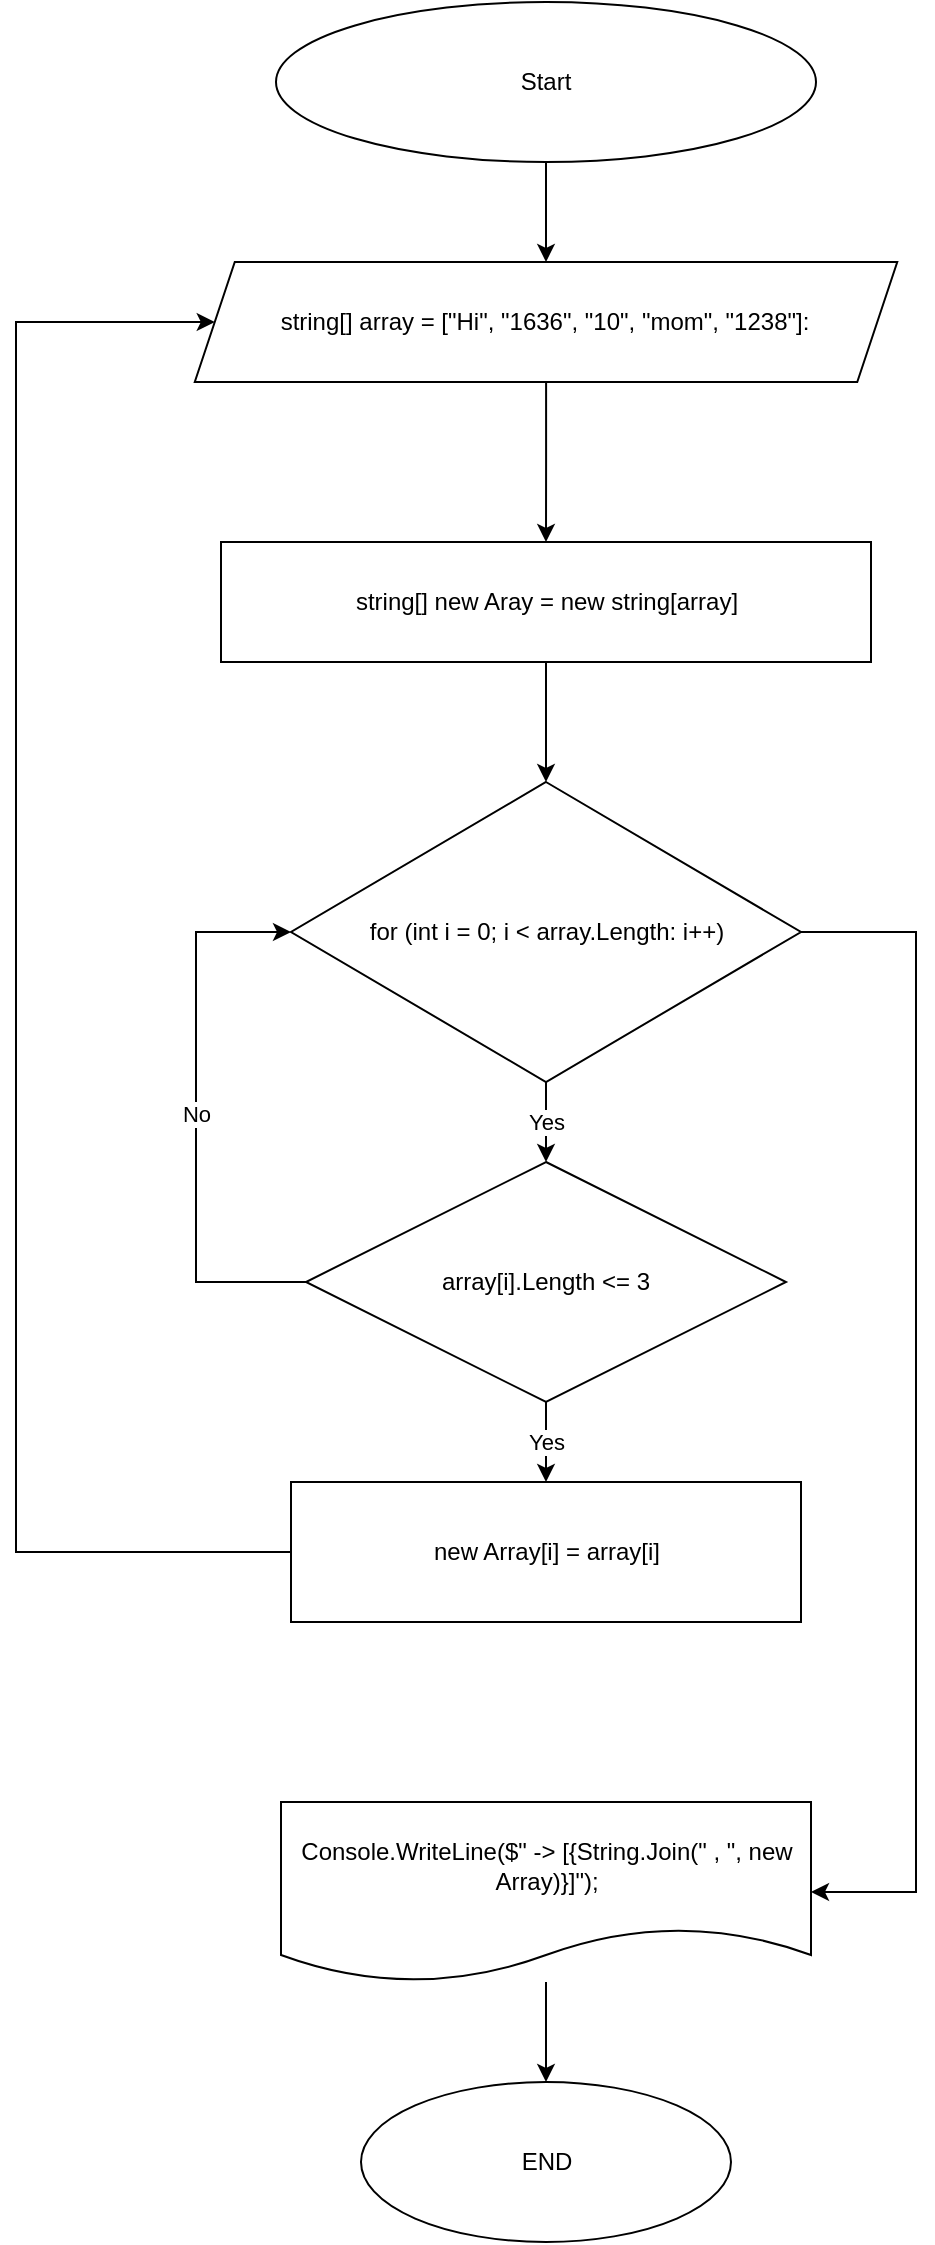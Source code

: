 <mxfile version="20.7.4" type="device"><diagram id="O8Gz4zRcZt66mYSKUHL9" name="Страница 1"><mxGraphModel dx="664" dy="769" grid="1" gridSize="10" guides="1" tooltips="1" connect="1" arrows="1" fold="1" page="1" pageScale="1" pageWidth="827" pageHeight="1169" math="0" shadow="0"><root><mxCell id="0"/><mxCell id="1" parent="0"/><mxCell id="ZV4qDMMFQdzJxWuiqjsf-9" style="edgeStyle=orthogonalEdgeStyle;rounded=0;orthogonalLoop=1;jettySize=auto;html=1;entryX=0.5;entryY=0;entryDx=0;entryDy=0;" edge="1" parent="1" source="ZV4qDMMFQdzJxWuiqjsf-1" target="ZV4qDMMFQdzJxWuiqjsf-2"><mxGeometry relative="1" as="geometry"/></mxCell><mxCell id="ZV4qDMMFQdzJxWuiqjsf-1" value="Start" style="ellipse;whiteSpace=wrap;html=1;" vertex="1" parent="1"><mxGeometry x="270" y="30" width="270" height="80" as="geometry"/></mxCell><mxCell id="ZV4qDMMFQdzJxWuiqjsf-10" style="edgeStyle=orthogonalEdgeStyle;rounded=0;orthogonalLoop=1;jettySize=auto;html=1;entryX=0.5;entryY=0;entryDx=0;entryDy=0;" edge="1" parent="1" source="ZV4qDMMFQdzJxWuiqjsf-2" target="ZV4qDMMFQdzJxWuiqjsf-3"><mxGeometry relative="1" as="geometry"/></mxCell><mxCell id="ZV4qDMMFQdzJxWuiqjsf-2" value="string[] array = [&quot;Hi&quot;, &quot;1636&quot;, &quot;10&quot;, &quot;mom&quot;, &quot;1238&quot;]:" style="shape=parallelogram;perimeter=parallelogramPerimeter;whiteSpace=wrap;html=1;fixedSize=1;" vertex="1" parent="1"><mxGeometry x="229.38" y="160" width="351.25" height="60" as="geometry"/></mxCell><mxCell id="ZV4qDMMFQdzJxWuiqjsf-11" style="edgeStyle=orthogonalEdgeStyle;rounded=0;orthogonalLoop=1;jettySize=auto;html=1;entryX=0.5;entryY=0;entryDx=0;entryDy=0;" edge="1" parent="1" source="ZV4qDMMFQdzJxWuiqjsf-3" target="ZV4qDMMFQdzJxWuiqjsf-4"><mxGeometry relative="1" as="geometry"/></mxCell><mxCell id="ZV4qDMMFQdzJxWuiqjsf-3" value="string[] new Aray = new string[array]" style="rounded=0;whiteSpace=wrap;html=1;" vertex="1" parent="1"><mxGeometry x="242.5" y="300" width="325" height="60" as="geometry"/></mxCell><mxCell id="ZV4qDMMFQdzJxWuiqjsf-12" value="Yes" style="edgeStyle=orthogonalEdgeStyle;rounded=0;orthogonalLoop=1;jettySize=auto;html=1;entryX=0.5;entryY=0;entryDx=0;entryDy=0;" edge="1" parent="1" source="ZV4qDMMFQdzJxWuiqjsf-4" target="ZV4qDMMFQdzJxWuiqjsf-5"><mxGeometry relative="1" as="geometry"/></mxCell><mxCell id="ZV4qDMMFQdzJxWuiqjsf-22" style="edgeStyle=orthogonalEdgeStyle;rounded=0;orthogonalLoop=1;jettySize=auto;html=1;exitX=1;exitY=0.5;exitDx=0;exitDy=0;entryX=1;entryY=0.5;entryDx=0;entryDy=0;" edge="1" parent="1" source="ZV4qDMMFQdzJxWuiqjsf-4" target="ZV4qDMMFQdzJxWuiqjsf-7"><mxGeometry relative="1" as="geometry"><mxPoint x="560.5" y="905" as="targetPoint"/><Array as="points"><mxPoint x="590" y="495"/><mxPoint x="590" y="975"/></Array></mxGeometry></mxCell><mxCell id="ZV4qDMMFQdzJxWuiqjsf-4" value="for (int i = 0; i &amp;lt; array.Length: i++)" style="rhombus;whiteSpace=wrap;html=1;" vertex="1" parent="1"><mxGeometry x="277.5" y="420" width="255" height="150" as="geometry"/></mxCell><mxCell id="ZV4qDMMFQdzJxWuiqjsf-13" value="Yes" style="edgeStyle=orthogonalEdgeStyle;rounded=0;orthogonalLoop=1;jettySize=auto;html=1;entryX=0.5;entryY=0;entryDx=0;entryDy=0;" edge="1" parent="1" source="ZV4qDMMFQdzJxWuiqjsf-5" target="ZV4qDMMFQdzJxWuiqjsf-6"><mxGeometry relative="1" as="geometry"/></mxCell><mxCell id="ZV4qDMMFQdzJxWuiqjsf-18" value="No" style="edgeStyle=orthogonalEdgeStyle;rounded=0;orthogonalLoop=1;jettySize=auto;html=1;entryX=0;entryY=0.5;entryDx=0;entryDy=0;" edge="1" parent="1" source="ZV4qDMMFQdzJxWuiqjsf-5" target="ZV4qDMMFQdzJxWuiqjsf-4"><mxGeometry relative="1" as="geometry"><mxPoint x="240" y="490" as="targetPoint"/><Array as="points"><mxPoint x="230" y="670"/><mxPoint x="230" y="495"/></Array></mxGeometry></mxCell><mxCell id="ZV4qDMMFQdzJxWuiqjsf-5" value="array[i].Length &amp;lt;= 3" style="rhombus;whiteSpace=wrap;html=1;" vertex="1" parent="1"><mxGeometry x="285" y="610" width="240" height="120" as="geometry"/></mxCell><mxCell id="ZV4qDMMFQdzJxWuiqjsf-24" style="edgeStyle=orthogonalEdgeStyle;rounded=0;orthogonalLoop=1;jettySize=auto;html=1;entryX=0;entryY=0.5;entryDx=0;entryDy=0;" edge="1" parent="1" source="ZV4qDMMFQdzJxWuiqjsf-6" target="ZV4qDMMFQdzJxWuiqjsf-2"><mxGeometry relative="1" as="geometry"><mxPoint x="161" y="190" as="targetPoint"/><Array as="points"><mxPoint x="140" y="805"/><mxPoint x="140" y="190"/></Array></mxGeometry></mxCell><mxCell id="ZV4qDMMFQdzJxWuiqjsf-6" value="new Array[i] = array[i]" style="rounded=0;whiteSpace=wrap;html=1;" vertex="1" parent="1"><mxGeometry x="277.5" y="770" width="255" height="70" as="geometry"/></mxCell><mxCell id="ZV4qDMMFQdzJxWuiqjsf-16" style="edgeStyle=orthogonalEdgeStyle;rounded=0;orthogonalLoop=1;jettySize=auto;html=1;entryX=0.5;entryY=0;entryDx=0;entryDy=0;" edge="1" parent="1" source="ZV4qDMMFQdzJxWuiqjsf-7" target="ZV4qDMMFQdzJxWuiqjsf-8"><mxGeometry relative="1" as="geometry"/></mxCell><mxCell id="ZV4qDMMFQdzJxWuiqjsf-7" value="Console.WriteLine($&quot; -&amp;gt; [{String.Join(&quot; , &quot;, new Array)}]&quot;);" style="shape=document;whiteSpace=wrap;html=1;boundedLbl=1;" vertex="1" parent="1"><mxGeometry x="272.5" y="930" width="265" height="90" as="geometry"/></mxCell><mxCell id="ZV4qDMMFQdzJxWuiqjsf-8" value="END" style="ellipse;whiteSpace=wrap;html=1;" vertex="1" parent="1"><mxGeometry x="312.5" y="1070" width="185" height="80" as="geometry"/></mxCell></root></mxGraphModel></diagram></mxfile>
